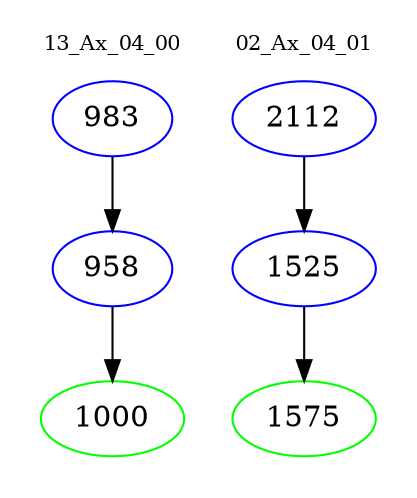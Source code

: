 digraph{
subgraph cluster_0 {
color = white
label = "13_Ax_04_00";
fontsize=10;
T0_983 [label="983", color="blue"]
T0_983 -> T0_958 [color="black"]
T0_958 [label="958", color="blue"]
T0_958 -> T0_1000 [color="black"]
T0_1000 [label="1000", color="green"]
}
subgraph cluster_1 {
color = white
label = "02_Ax_04_01";
fontsize=10;
T1_2112 [label="2112", color="blue"]
T1_2112 -> T1_1525 [color="black"]
T1_1525 [label="1525", color="blue"]
T1_1525 -> T1_1575 [color="black"]
T1_1575 [label="1575", color="green"]
}
}
